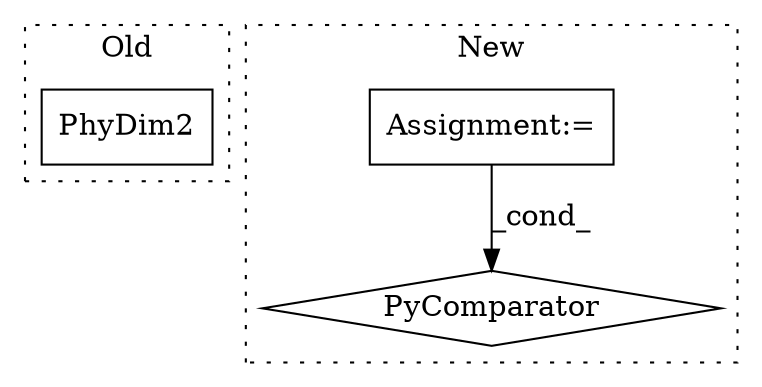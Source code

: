 digraph G {
subgraph cluster0 {
1 [label="PhyDim2" a="32" s="4030,4041" l="8,1" shape="box"];
label = "Old";
style="dotted";
}
subgraph cluster1 {
2 [label="PyComparator" a="113" s="4234" l="57" shape="diamond"];
3 [label="Assignment:=" a="7" s="4234" l="57" shape="box"];
label = "New";
style="dotted";
}
3 -> 2 [label="_cond_"];
}